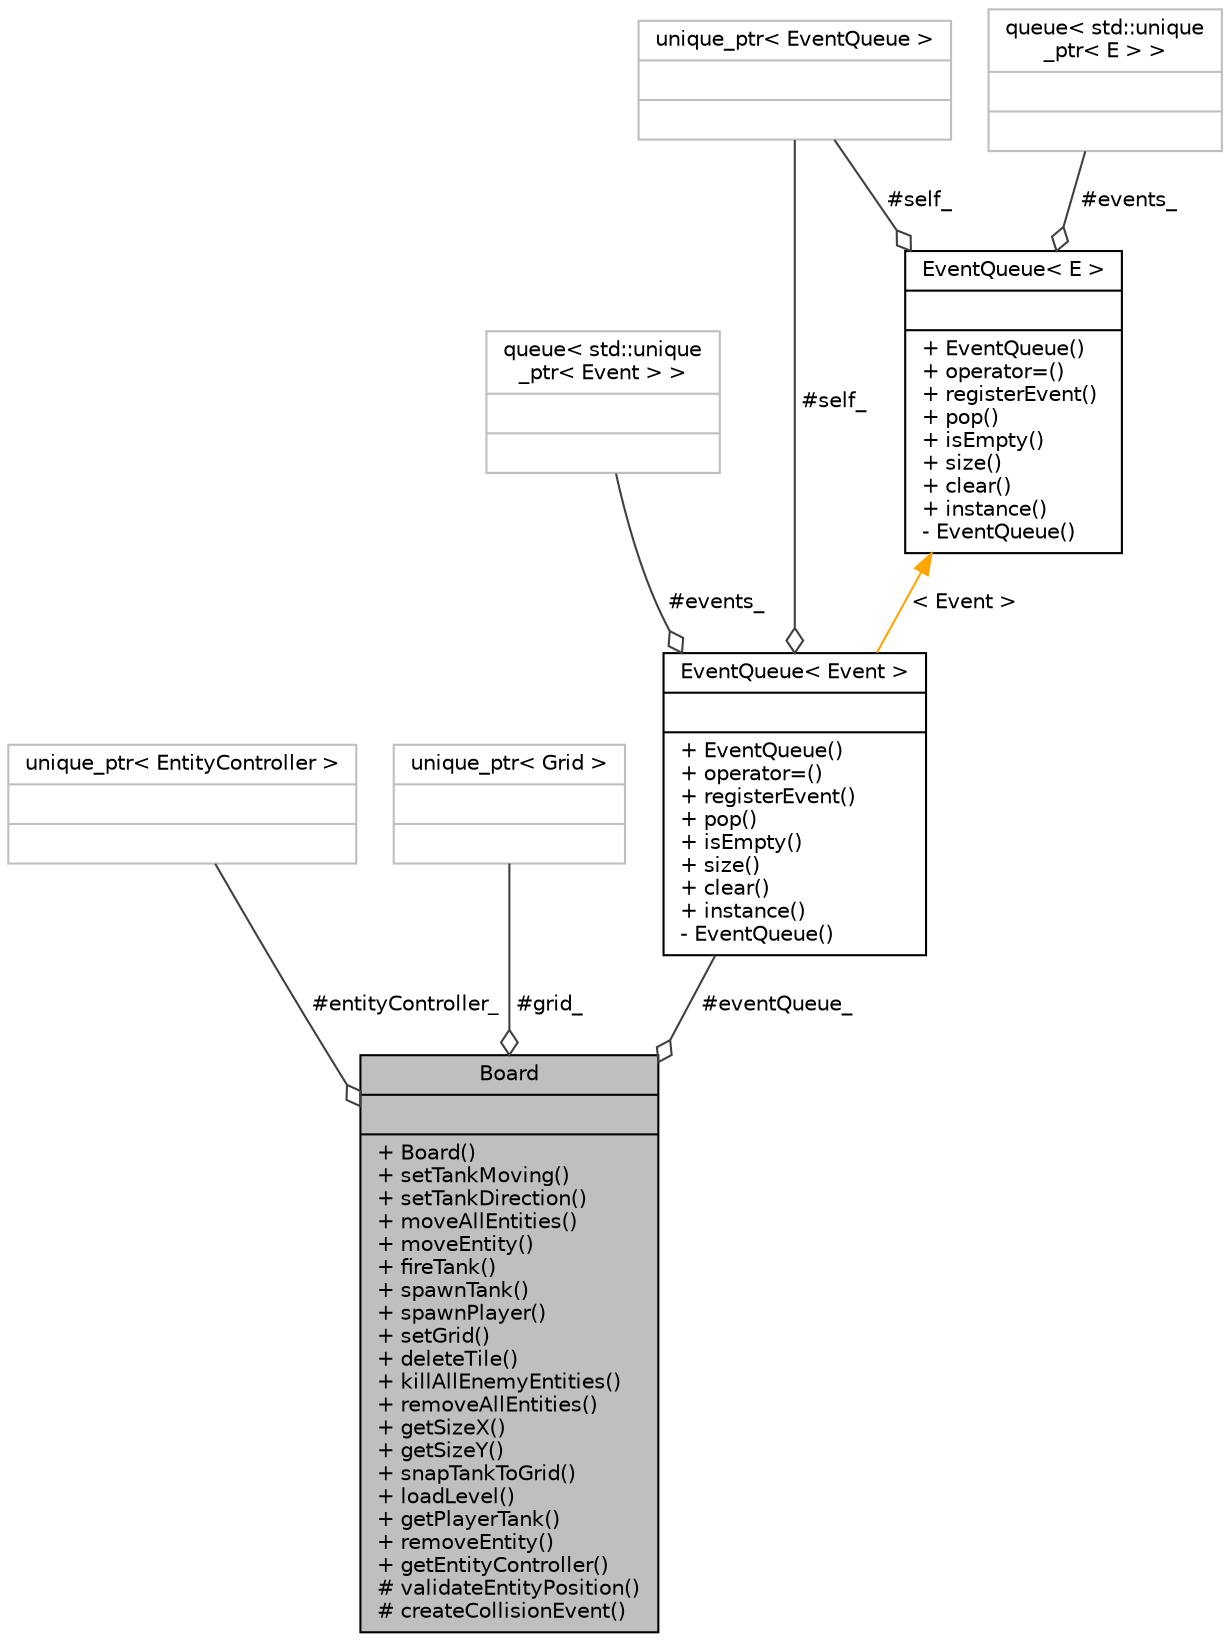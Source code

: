 digraph "Board"
{
 // INTERACTIVE_SVG=YES
 // LATEX_PDF_SIZE
  bgcolor="transparent";
  edge [fontname="Helvetica",fontsize="10",labelfontname="Helvetica",labelfontsize="10"];
  node [fontname="Helvetica",fontsize="10",shape=record];
  Node1 [label="{Board\n||+ Board()\l+ setTankMoving()\l+ setTankDirection()\l+ moveAllEntities()\l+ moveEntity()\l+ fireTank()\l+ spawnTank()\l+ spawnPlayer()\l+ setGrid()\l+ deleteTile()\l+ killAllEnemyEntities()\l+ removeAllEntities()\l+ getSizeX()\l+ getSizeY()\l+ snapTankToGrid()\l+ loadLevel()\l+ getPlayerTank()\l+ removeEntity()\l+ getEntityController()\l# validateEntityPosition()\l# createCollisionEvent()\l}",height=0.2,width=0.4,color="black", fillcolor="grey75", style="filled", fontcolor="black",tooltip="Aggregates and manipulates tank, bullet, and tile objects."];
  Node2 -> Node1 [color="grey25",fontsize="10",style="solid",label=" #entityController_" ,arrowhead="odiamond",fontname="Helvetica"];
  Node2 [label="{unique_ptr\< EntityController \>\n||}",height=0.2,width=0.4,color="grey75",tooltip=" "];
  Node3 -> Node1 [color="grey25",fontsize="10",style="solid",label=" #grid_" ,arrowhead="odiamond",fontname="Helvetica"];
  Node3 [label="{unique_ptr\< Grid \>\n||}",height=0.2,width=0.4,color="grey75",tooltip=" "];
  Node4 -> Node1 [color="grey25",fontsize="10",style="solid",label=" #eventQueue_" ,arrowhead="odiamond",fontname="Helvetica"];
  Node4 [label="{EventQueue\< Event \>\n||+ EventQueue()\l+ operator=()\l+ registerEvent()\l+ pop()\l+ isEmpty()\l+ size()\l+ clear()\l+ instance()\l- EventQueue()\l}",height=0.2,width=0.4,color="black",URL="$class_event_queue.html",tooltip=" "];
  Node5 -> Node4 [color="grey25",fontsize="10",style="solid",label=" #events_" ,arrowhead="odiamond",fontname="Helvetica"];
  Node5 [label="{queue\< std::unique\l_ptr\< Event \> \>\n||}",height=0.2,width=0.4,color="grey75",tooltip=" "];
  Node6 -> Node4 [color="grey25",fontsize="10",style="solid",label=" #self_" ,arrowhead="odiamond",fontname="Helvetica"];
  Node6 [label="{unique_ptr\< EventQueue \>\n||}",height=0.2,width=0.4,color="grey75",tooltip=" "];
  Node7 -> Node4 [dir="back",color="orange",fontsize="10",style="solid",label=" \< Event \>" ,fontname="Helvetica"];
  Node7 [label="{EventQueue\< E \>\n||+ EventQueue()\l+ operator=()\l+ registerEvent()\l+ pop()\l+ isEmpty()\l+ size()\l+ clear()\l+ instance()\l- EventQueue()\l}",height=0.2,width=0.4,color="black",URL="$class_event_queue.html",tooltip="Singleton class wrapper for std::queue<E>."];
  Node8 -> Node7 [color="grey25",fontsize="10",style="solid",label=" #events_" ,arrowhead="odiamond",fontname="Helvetica"];
  Node8 [label="{queue\< std::unique\l_ptr\< E \> \>\n||}",height=0.2,width=0.4,color="grey75",tooltip=" "];
  Node6 -> Node7 [color="grey25",fontsize="10",style="solid",label=" #self_" ,arrowhead="odiamond",fontname="Helvetica"];
}
